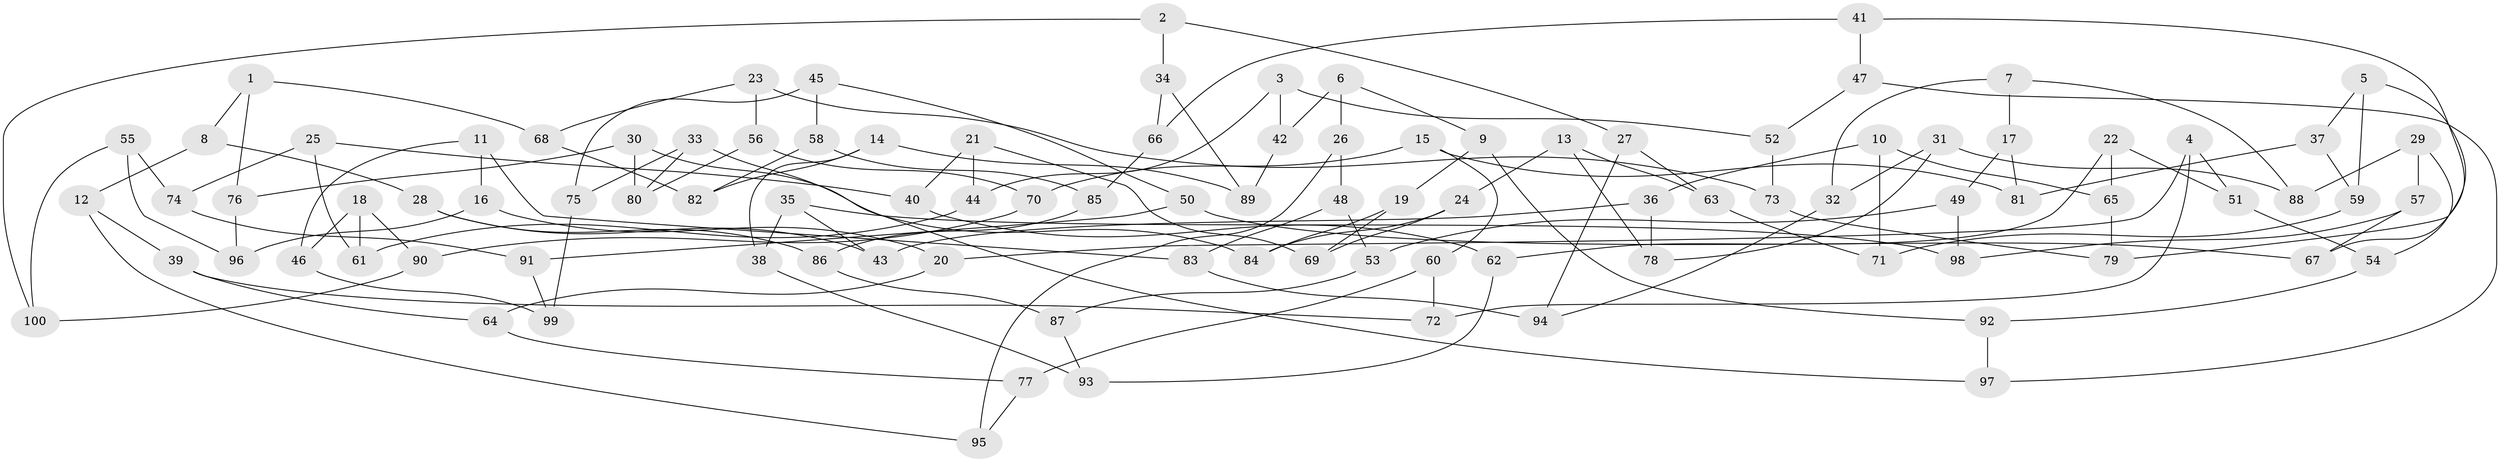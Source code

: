 // Generated by graph-tools (version 1.1) at 2025/11/02/21/25 10:11:15]
// undirected, 100 vertices, 150 edges
graph export_dot {
graph [start="1"]
  node [color=gray90,style=filled];
  1;
  2;
  3;
  4;
  5;
  6;
  7;
  8;
  9;
  10;
  11;
  12;
  13;
  14;
  15;
  16;
  17;
  18;
  19;
  20;
  21;
  22;
  23;
  24;
  25;
  26;
  27;
  28;
  29;
  30;
  31;
  32;
  33;
  34;
  35;
  36;
  37;
  38;
  39;
  40;
  41;
  42;
  43;
  44;
  45;
  46;
  47;
  48;
  49;
  50;
  51;
  52;
  53;
  54;
  55;
  56;
  57;
  58;
  59;
  60;
  61;
  62;
  63;
  64;
  65;
  66;
  67;
  68;
  69;
  70;
  71;
  72;
  73;
  74;
  75;
  76;
  77;
  78;
  79;
  80;
  81;
  82;
  83;
  84;
  85;
  86;
  87;
  88;
  89;
  90;
  91;
  92;
  93;
  94;
  95;
  96;
  97;
  98;
  99;
  100;
  1 -- 76;
  1 -- 68;
  1 -- 8;
  2 -- 34;
  2 -- 100;
  2 -- 27;
  3 -- 52;
  3 -- 44;
  3 -- 42;
  4 -- 20;
  4 -- 72;
  4 -- 51;
  5 -- 59;
  5 -- 37;
  5 -- 67;
  6 -- 26;
  6 -- 9;
  6 -- 42;
  7 -- 88;
  7 -- 17;
  7 -- 32;
  8 -- 28;
  8 -- 12;
  9 -- 92;
  9 -- 19;
  10 -- 36;
  10 -- 65;
  10 -- 71;
  11 -- 16;
  11 -- 83;
  11 -- 46;
  12 -- 95;
  12 -- 39;
  13 -- 78;
  13 -- 24;
  13 -- 63;
  14 -- 82;
  14 -- 89;
  14 -- 38;
  15 -- 70;
  15 -- 60;
  15 -- 81;
  16 -- 96;
  16 -- 20;
  17 -- 81;
  17 -- 49;
  18 -- 46;
  18 -- 61;
  18 -- 90;
  19 -- 84;
  19 -- 69;
  20 -- 64;
  21 -- 69;
  21 -- 40;
  21 -- 44;
  22 -- 65;
  22 -- 51;
  22 -- 62;
  23 -- 56;
  23 -- 68;
  23 -- 73;
  24 -- 69;
  24 -- 84;
  25 -- 40;
  25 -- 61;
  25 -- 74;
  26 -- 48;
  26 -- 95;
  27 -- 63;
  27 -- 94;
  28 -- 43;
  28 -- 86;
  29 -- 88;
  29 -- 54;
  29 -- 57;
  30 -- 80;
  30 -- 84;
  30 -- 76;
  31 -- 32;
  31 -- 78;
  31 -- 88;
  32 -- 94;
  33 -- 97;
  33 -- 75;
  33 -- 80;
  34 -- 89;
  34 -- 66;
  35 -- 98;
  35 -- 38;
  35 -- 43;
  36 -- 43;
  36 -- 78;
  37 -- 81;
  37 -- 59;
  38 -- 93;
  39 -- 64;
  39 -- 72;
  40 -- 62;
  41 -- 79;
  41 -- 66;
  41 -- 47;
  42 -- 89;
  44 -- 61;
  45 -- 50;
  45 -- 75;
  45 -- 58;
  46 -- 99;
  47 -- 97;
  47 -- 52;
  48 -- 53;
  48 -- 83;
  49 -- 98;
  49 -- 53;
  50 -- 67;
  50 -- 91;
  51 -- 54;
  52 -- 73;
  53 -- 87;
  54 -- 92;
  55 -- 96;
  55 -- 74;
  55 -- 100;
  56 -- 70;
  56 -- 80;
  57 -- 67;
  57 -- 98;
  58 -- 82;
  58 -- 85;
  59 -- 71;
  60 -- 72;
  60 -- 77;
  62 -- 93;
  63 -- 71;
  64 -- 77;
  65 -- 79;
  66 -- 85;
  68 -- 82;
  70 -- 90;
  73 -- 79;
  74 -- 91;
  75 -- 99;
  76 -- 96;
  77 -- 95;
  83 -- 94;
  85 -- 86;
  86 -- 87;
  87 -- 93;
  90 -- 100;
  91 -- 99;
  92 -- 97;
}
